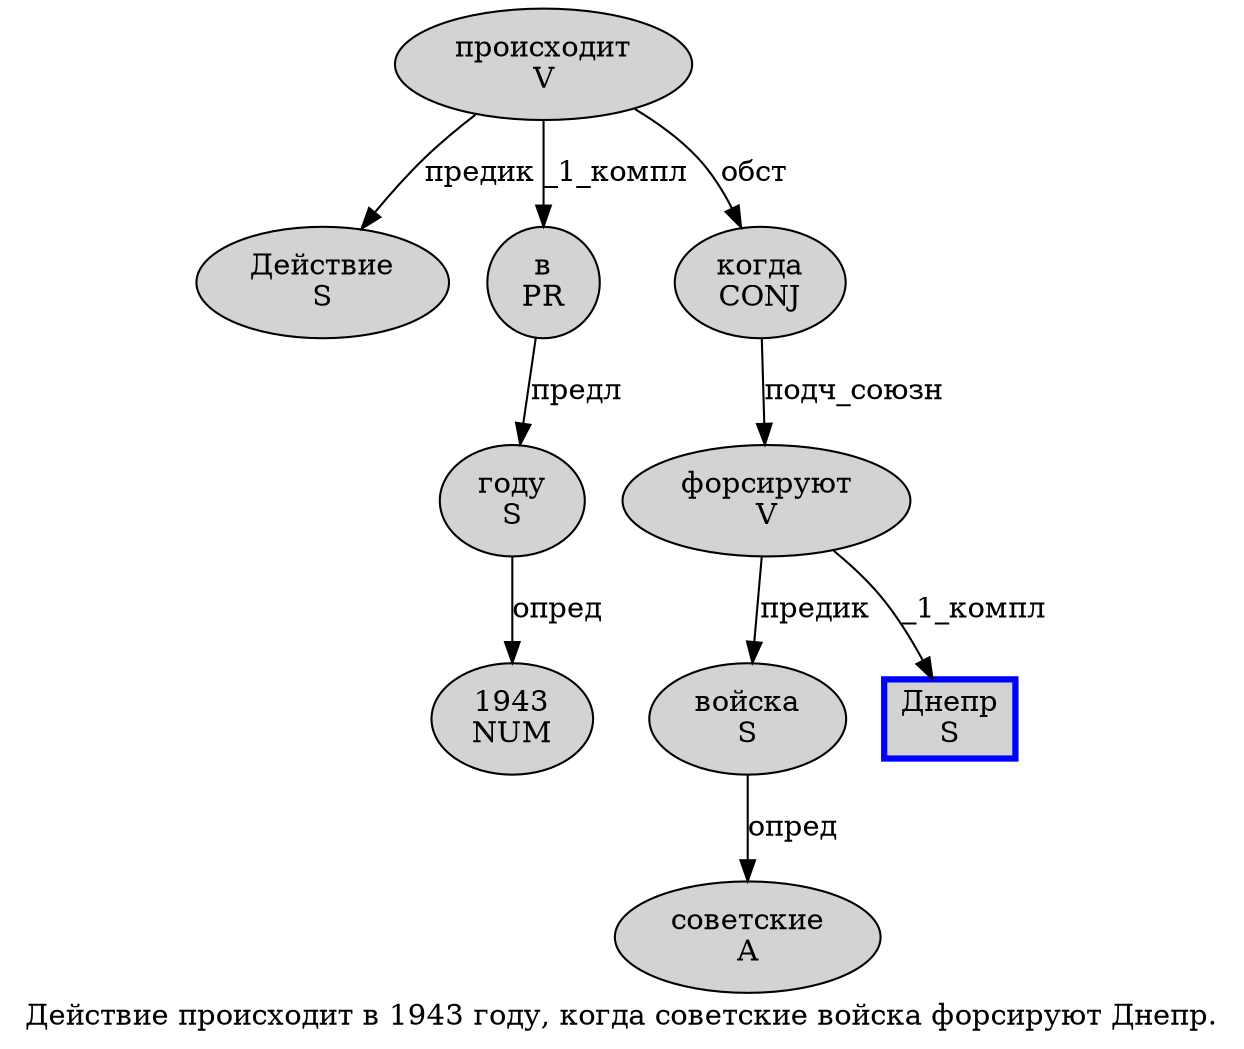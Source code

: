 digraph SENTENCE_439 {
	graph [label="Действие происходит в 1943 году, когда советские войска форсируют Днепр."]
	node [style=filled]
		0 [label="Действие
S" color="" fillcolor=lightgray penwidth=1 shape=ellipse]
		1 [label="происходит
V" color="" fillcolor=lightgray penwidth=1 shape=ellipse]
		2 [label="в
PR" color="" fillcolor=lightgray penwidth=1 shape=ellipse]
		3 [label="1943
NUM" color="" fillcolor=lightgray penwidth=1 shape=ellipse]
		4 [label="году
S" color="" fillcolor=lightgray penwidth=1 shape=ellipse]
		6 [label="когда
CONJ" color="" fillcolor=lightgray penwidth=1 shape=ellipse]
		7 [label="советские
A" color="" fillcolor=lightgray penwidth=1 shape=ellipse]
		8 [label="войска
S" color="" fillcolor=lightgray penwidth=1 shape=ellipse]
		9 [label="форсируют
V" color="" fillcolor=lightgray penwidth=1 shape=ellipse]
		10 [label="Днепр
S" color=blue fillcolor=lightgray penwidth=3 shape=box]
			2 -> 4 [label="предл"]
			4 -> 3 [label="опред"]
			9 -> 8 [label="предик"]
			9 -> 10 [label="_1_компл"]
			8 -> 7 [label="опред"]
			6 -> 9 [label="подч_союзн"]
			1 -> 0 [label="предик"]
			1 -> 2 [label="_1_компл"]
			1 -> 6 [label="обст"]
}